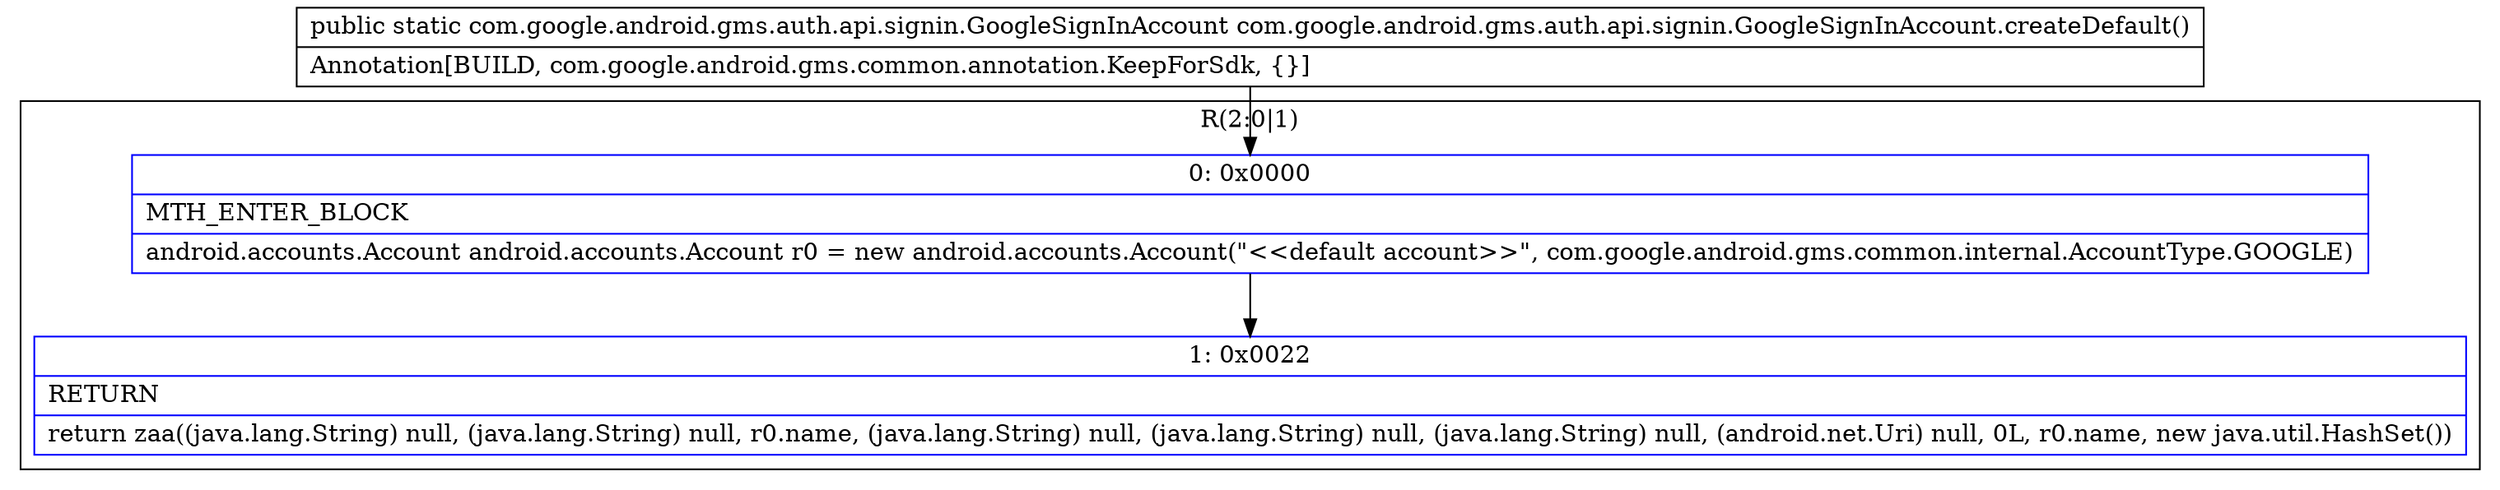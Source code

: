 digraph "CFG forcom.google.android.gms.auth.api.signin.GoogleSignInAccount.createDefault()Lcom\/google\/android\/gms\/auth\/api\/signin\/GoogleSignInAccount;" {
subgraph cluster_Region_2099291406 {
label = "R(2:0|1)";
node [shape=record,color=blue];
Node_0 [shape=record,label="{0\:\ 0x0000|MTH_ENTER_BLOCK\l|android.accounts.Account android.accounts.Account r0 = new android.accounts.Account(\"\<\<default account\>\>\", com.google.android.gms.common.internal.AccountType.GOOGLE)\l}"];
Node_1 [shape=record,label="{1\:\ 0x0022|RETURN\l|return zaa((java.lang.String) null, (java.lang.String) null, r0.name, (java.lang.String) null, (java.lang.String) null, (java.lang.String) null, (android.net.Uri) null, 0L, r0.name, new java.util.HashSet())\l}"];
}
MethodNode[shape=record,label="{public static com.google.android.gms.auth.api.signin.GoogleSignInAccount com.google.android.gms.auth.api.signin.GoogleSignInAccount.createDefault()  | Annotation[BUILD, com.google.android.gms.common.annotation.KeepForSdk, \{\}]\l}"];
MethodNode -> Node_0;
Node_0 -> Node_1;
}

